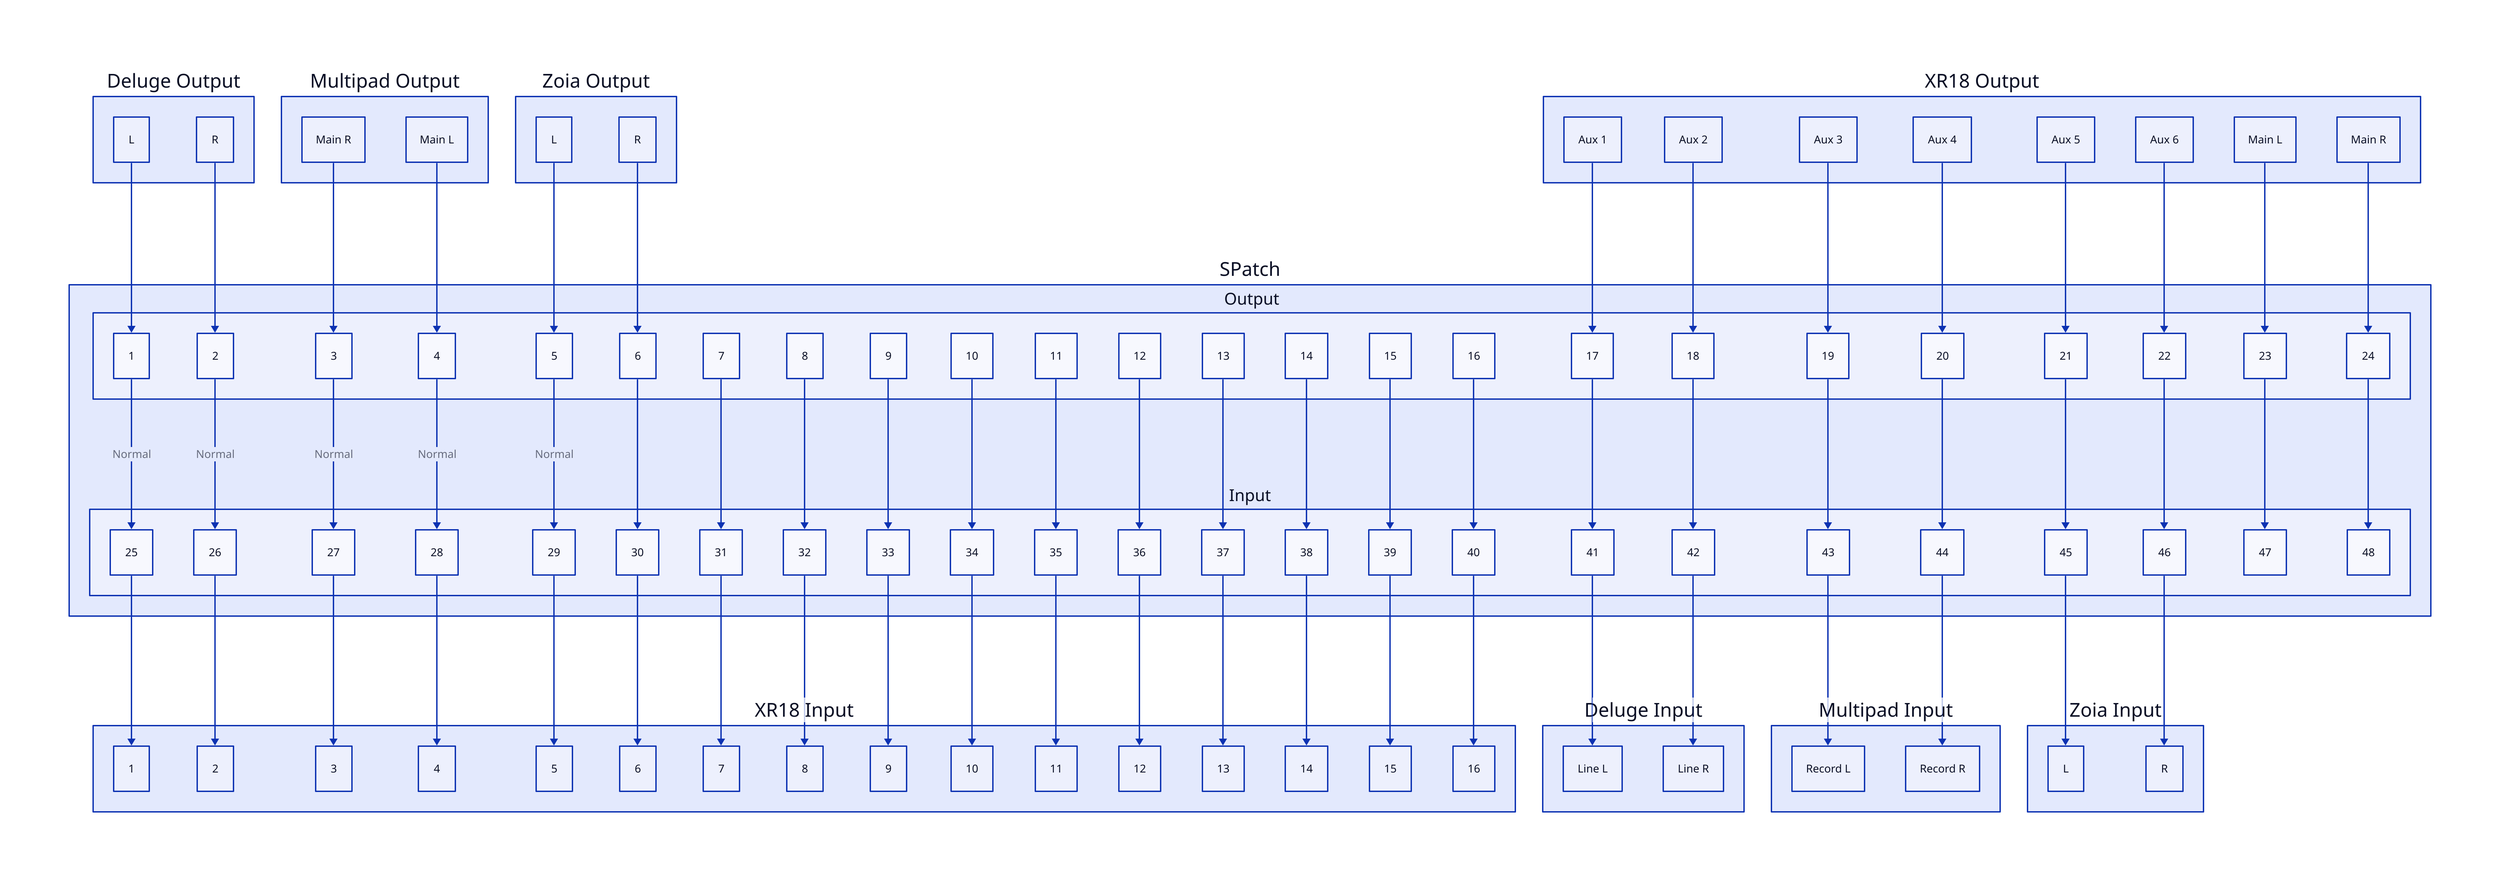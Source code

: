# Deluge
Deluge Output: {
    L
    R
}
# Deluge: {
#   MIDI: {
#     shape: "sql_table"
#     USB In
#     USB Out
#     DIN In
#     DIN Out
#   }
#   CV: {
#     shape: "sql_table"
#     Gate Out 1
#     Gate Out 2
#     Gate Out 3
#     Gate Out 4
#     CV Out 1
#     CV Out 2
#   }
# }
Deluge Output.L -> SPatch.Output.1
Deluge Output.R -> SPatch.Output.2



Multipad Output: {
    Main R
    Main L
}

Multipad Output.Main R -> SPatch.Output.3
Multipad Output.Main L -> SPatch.Output.4

# Multipad: {
#   Trigger: {
#     shape: "sql_table"
#     Trigger In 1: Velocity / Switch
#     Trigger In 2: Trigger / Head+Rim
#     Trigger In 3: Trigger / Head+Rim
#     Trigger In 4: Trigger / Head+Rim
#     Trigger In 5: Trigger / Head+Rim
#     Trigger In HH: Switch / Variable
#   }
#   Footswitch: {
#     shape: "sql_table"
#     Foot Control 1: Switch / Variable
#     Foot Control 2: Switch / Variable
#     Foot Control 3: Switch / Variable
#     Foot Control 4: Switch / Variable
#   }
#   MIDI: {
#     shape: "sql_table"
#     USB In
#     USB Out
#     DIN In
#     DIN Out/Thru
#   }
# }



### Empress Zoia ###


Zoia Output: {
  L
  R
}
Zoia Output.L -> SPatch.Output.5
Zoia Output.R -> SPatch.Output.6

# Zoia: {
#   shape: "sql_table"
#   MIDI In: MIDI
#   MIDI Out: MIDI
#   Control Port: MIDI / EXP / CV / Switch
# }



# Syntakt: {
#   shape: "sql_table"
#   Input L: Audio
#   Input R: Audio
#   Output L: Audio
#   Output R: Audio
#   Headphones: Audio
#   USB: MIDI / Audio / Overbridge
#   MIDI In: MIDI
#   MIDI Out: MIDI
#   MIDI Thru: MIDI
# }
# 2600: {
#   shape: "sql_table"
#   Output L: Audio
#   Output R: Audio
#   Headphones: Audio
#   USB: MIDI
#   MIDI In: MIDI
#   MIDI Thru: MIDI
#   Interval Latch: Switch
#   Portamento: Switch
#   Panel In / Out: CV / Gate / Trig / Audio
# }
# iPad: {
#   shape: "sql_table"
#   Output L: Audio
#   Output R: Audio
# }
# ES-9: {
#   Output: {
#     L
#     R
#     Headphones
#     USB Audio
#     SPDIF
#   }
#   Input: {
#     shape: "sql_table"
#     USB Audio
#     SPDIF
#   }
#   Mixer Input: {
#     shape: "sql_table"
#     Input 1: Audio / CV / Gate
#     Input 2: Audio / CV / Gate
#     Input 3: Audio / CV / Gate
#     Input 4: Audio / CV / Gate
#     Input 5: Audio / CV / Gate
#     Input 6: Audio / CV / Gate
#     Input 7: Audio / CV / Gate
#     Input 8: Audio / CV / Gate
#     Input 9: Audio / CV / Gate
#     Input 10: Audio / CV / Gate
#     Input 11: Audio / CV / Gate
#     Input 12: Audio / CV / Gate
#     Input 13: Audio / CV / Gate
#     Input 14: Audio / CV / Gate
#   }
#   Mixer Output: {
#     shape: "sql_table"
#     Output 1: Audio / CV / Gate
#     Output 2: Audio / CV / Gate
#     Output 3: Audio / CV / Gate
#     Output 4: Audio / CV / Gate
#     Output 5: Audio / CV / Gate
#     Output 6: Audio / CV / Gate
#     Output 7: Audio / CV / Gate
#     Output 8: Audio / CV / Gate
#   }
#   MIDI: {
#     shape: "sql_table"
#     In: USB
#     Out: USB
#   }
# }



### Behringer XR18 ###
XR18 Input: {
    1
    2
    3
    4
    5
    6
    7
    8
    9
    10
    11
    12
    13
    14
    15
    16
    # 17
    # 18
}

XR18 Output: {
    Aux 1
    Aux 2
    Aux 3
    Aux 4
    Aux 5
    Aux 6
    Main L
    Main R
}
XR18 Output.Aux 1 -> SPatch.Output.17
XR18 Output.Aux 2 -> SPatch.Output.18
XR18 Output.Aux 3 -> SPatch.Output.19
XR18 Output.Aux 4 -> SPatch.Output.20
XR18 Output.Aux 5 -> SPatch.Output.21
XR18 Output.Aux 6 -> SPatch.Output.22
XR18 Output.Main L -> SPatch.Output.23
XR18 Output.Main R -> SPatch.Output.24

# XR18: {
#   MIDI: {
#     shape: "sql_table"
#     DIN In
#     DIN Out
#     USB In
#     USB Out
#   }
#   Other: {
#     shape: "sql_table"
#     Remote: Ethernet
#     Personal monitoring: Ultranet
#   }
# }

Spatch.Input.25 -> XR18 Input.1
Spatch.Input.26 -> XR18 Input.2
Spatch.Input.27 -> XR18 Input.3
Spatch.Input.28 -> XR18 Input.4
Spatch.Input.29 -> XR18 Input.5
Spatch.Input.30 -> XR18 Input.6
Spatch.Input.31 -> XR18 Input.7
Spatch.Input.32 -> XR18 Input.8
Spatch.Input.33 -> XR18 Input.9
Spatch.Input.34 -> XR18 Input.10
Spatch.Input.35 -> XR18 Input.11
Spatch.Input.36 -> XR18 Input.12
Spatch.Input.37 -> XR18 Input.13
Spatch.Input.38 -> XR18 Input.14
Spatch.Input.39 -> XR18 Input.15
Spatch.Input.40 -> XR18 Input.16


### Samson S-Patch Plus ###

Spatch: {
  Output: {
    1
    2
    3
    4
    5
    6
    7
    8
    9
    10
    11
    12
    13
    14
    15
    16
    17
    18
    19
    20
    21
    22
    23
    24
  }
  Input: {
    25
    26
    27
    28
    29
    30
    31
    32
    33
    34
    35
    36
    37
    38
    39
    40
    41
    42
    43
    44
    45
    46
    47
    48
  }
  Output.1 -> Input.25 : Normal
  Output.2 -> Input.26 : Normal
  Output.3 -> Input.27 : Normal
  Output.4 -> Input.28 : Normal
  Output.5 -> Input.29 : Normal
  Output.6 -> Input.30
  Output.7 -> Input.31
  Output.8 -> Input.32
  Output.9 -> Input.33
  Output.10 -> Input.34
  Output.11 -> Input.35
  Output.12 -> Input.36
  Output.13 -> Input.37
  Output.14 -> Input.38
  Output.15 -> Input.39
  Output.16 -> Input.40
  Output.17 -> Input.41
  Output.18 -> Input.42
  Output.19 -> Input.43
  Output.20 -> Input.44
  Output.21 -> Input.45
  Output.22 -> Input.46
  Output.23 -> Input.47
  Output.24 -> Input.48
}

Deluge Input: {
  Line L
  Line R
}
Spatch.Input.41 -> Deluge Input.Line L
Spatch.Input.42 -> Deluge Input.Line R


# Multipad
Multipad Input: {
  Record L
  Record R
}
Spatch.Input.43 -> Multipad Input.Record L
Spatch.Input.44 -> Multipad Input.Record R

Zoia Input: {
  L
  R
}
Spatch.Input.45 -> Zoia Input.L
Spatch.Input.46 -> Zoia Input.R
